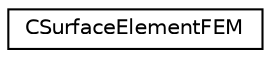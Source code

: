 digraph "Graphical Class Hierarchy"
{
 // LATEX_PDF_SIZE
  edge [fontname="Helvetica",fontsize="10",labelfontname="Helvetica",labelfontsize="10"];
  node [fontname="Helvetica",fontsize="10",shape=record];
  rankdir="LR";
  Node0 [label="CSurfaceElementFEM",height=0.2,width=0.4,color="black", fillcolor="white", style="filled",URL="$structCSurfaceElementFEM.html",tooltip="Class to store a surface element for the FEM solver."];
}
